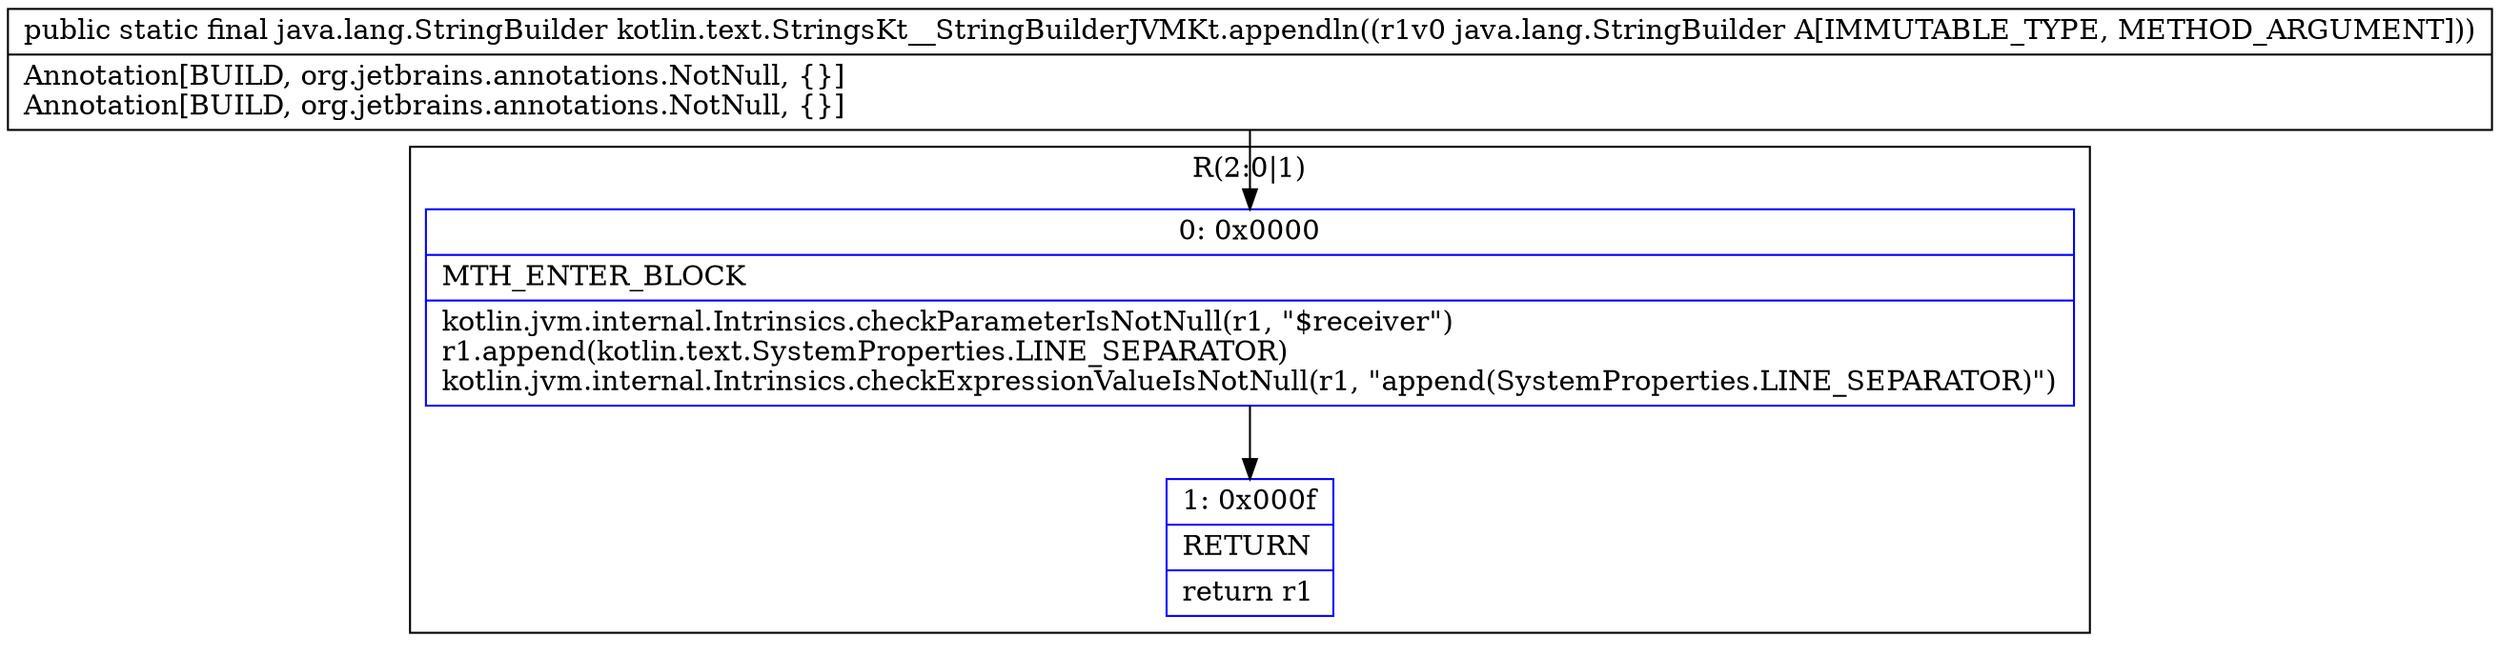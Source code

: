 digraph "CFG forkotlin.text.StringsKt__StringBuilderJVMKt.appendln(Ljava\/lang\/StringBuilder;)Ljava\/lang\/StringBuilder;" {
subgraph cluster_Region_2128723225 {
label = "R(2:0|1)";
node [shape=record,color=blue];
Node_0 [shape=record,label="{0\:\ 0x0000|MTH_ENTER_BLOCK\l|kotlin.jvm.internal.Intrinsics.checkParameterIsNotNull(r1, \"$receiver\")\lr1.append(kotlin.text.SystemProperties.LINE_SEPARATOR)\lkotlin.jvm.internal.Intrinsics.checkExpressionValueIsNotNull(r1, \"append(SystemProperties.LINE_SEPARATOR)\")\l}"];
Node_1 [shape=record,label="{1\:\ 0x000f|RETURN\l|return r1\l}"];
}
MethodNode[shape=record,label="{public static final java.lang.StringBuilder kotlin.text.StringsKt__StringBuilderJVMKt.appendln((r1v0 java.lang.StringBuilder A[IMMUTABLE_TYPE, METHOD_ARGUMENT]))  | Annotation[BUILD, org.jetbrains.annotations.NotNull, \{\}]\lAnnotation[BUILD, org.jetbrains.annotations.NotNull, \{\}]\l}"];
MethodNode -> Node_0;
Node_0 -> Node_1;
}


